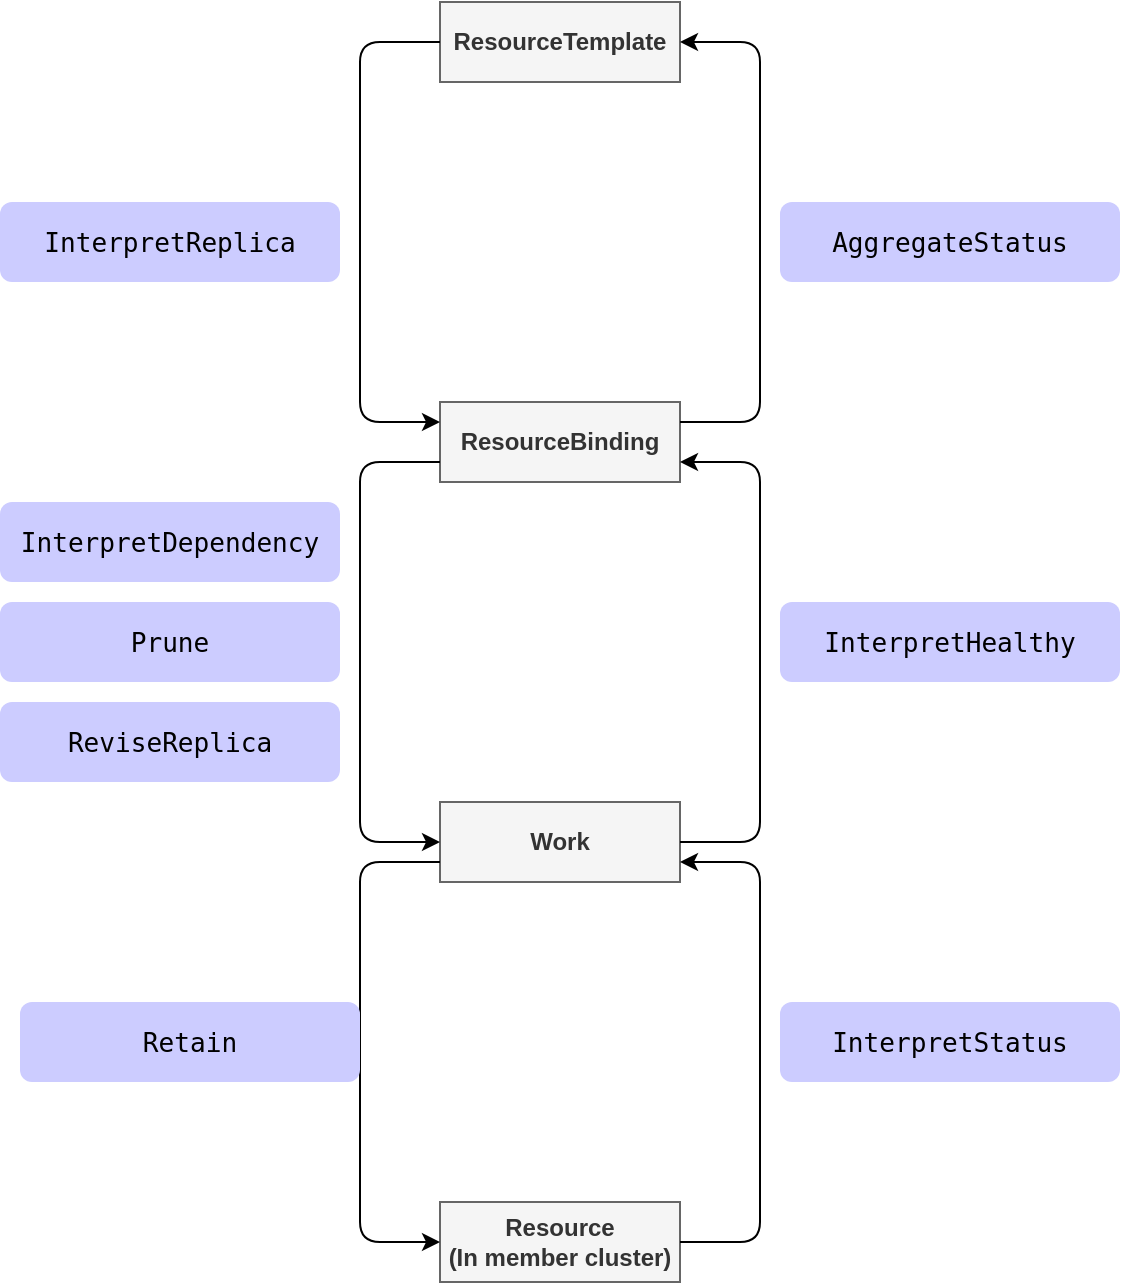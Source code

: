 <mxfile version="12.9.13" type="device"><diagram id="07fea595-8f29-1299-0266-81d95cde20df" name="Page-1"><mxGraphModel dx="1086" dy="785" grid="1" gridSize="10" guides="1" tooltips="1" connect="1" arrows="1" fold="1" page="1" pageScale="1" pageWidth="1169" pageHeight="827" background="#ffffff" math="0" shadow="0"><root><mxCell id="0"/><mxCell id="1" parent="0"/><mxCell id="YMt7zQc6A0jmg9IJF7vN-658" value="ResourceTemplate" style="text;html=1;strokeColor=#666666;fillColor=#f5f5f5;align=center;verticalAlign=middle;whiteSpace=wrap;rounded=0;fontStyle=1;fontColor=#333333;" parent="1" vertex="1"><mxGeometry x="440" y="80" width="120" height="40" as="geometry"/></mxCell><mxCell id="YMt7zQc6A0jmg9IJF7vN-659" value="ResourceBinding" style="text;html=1;strokeColor=#666666;fillColor=#f5f5f5;align=center;verticalAlign=middle;whiteSpace=wrap;rounded=0;fontStyle=1;fontColor=#333333;" parent="1" vertex="1"><mxGeometry x="440" y="280" width="120" height="40" as="geometry"/></mxCell><mxCell id="YMt7zQc6A0jmg9IJF7vN-660" value="Work" style="text;html=1;strokeColor=#666666;fillColor=#f5f5f5;align=center;verticalAlign=middle;whiteSpace=wrap;rounded=0;fontStyle=1;fontColor=#333333;" parent="1" vertex="1"><mxGeometry x="440" y="480" width="120" height="40" as="geometry"/></mxCell><mxCell id="YMt7zQc6A0jmg9IJF7vN-661" value="Resource&lt;br&gt;(In member cluster)" style="text;html=1;strokeColor=#666666;fillColor=#f5f5f5;align=center;verticalAlign=middle;whiteSpace=wrap;rounded=0;fontStyle=1;fontColor=#333333;" parent="1" vertex="1"><mxGeometry x="440" y="680" width="120" height="40" as="geometry"/></mxCell><mxCell id="YMt7zQc6A0jmg9IJF7vN-668" value="" style="edgeStyle=segmentEdgeStyle;endArrow=classic;html=1;exitX=0;exitY=0.5;exitDx=0;exitDy=0;entryX=0;entryY=0.25;entryDx=0;entryDy=0;" parent="1" source="YMt7zQc6A0jmg9IJF7vN-658" target="YMt7zQc6A0jmg9IJF7vN-659" edge="1"><mxGeometry width="50" height="50" relative="1" as="geometry"><mxPoint x="680" y="440" as="sourcePoint"/><mxPoint x="730" y="390" as="targetPoint"/><Array as="points"><mxPoint x="400" y="100"/><mxPoint x="400" y="290"/></Array></mxGeometry></mxCell><mxCell id="YMt7zQc6A0jmg9IJF7vN-678" value="" style="edgeStyle=segmentEdgeStyle;endArrow=classic;html=1;exitX=0;exitY=0.5;exitDx=0;exitDy=0;entryX=0;entryY=0.25;entryDx=0;entryDy=0;" parent="1" edge="1"><mxGeometry width="50" height="50" relative="1" as="geometry"><mxPoint x="440" y="310" as="sourcePoint"/><mxPoint x="440" y="500" as="targetPoint"/><Array as="points"><mxPoint x="400" y="310"/><mxPoint x="400" y="500"/></Array></mxGeometry></mxCell><mxCell id="YMt7zQc6A0jmg9IJF7vN-681" value="" style="edgeStyle=segmentEdgeStyle;endArrow=classic;html=1;exitX=0;exitY=0.5;exitDx=0;exitDy=0;entryX=0;entryY=0.25;entryDx=0;entryDy=0;" parent="1" edge="1"><mxGeometry width="50" height="50" relative="1" as="geometry"><mxPoint x="440" y="510" as="sourcePoint"/><mxPoint x="440" y="700" as="targetPoint"/><Array as="points"><mxPoint x="400" y="510"/><mxPoint x="400" y="700"/></Array></mxGeometry></mxCell><mxCell id="YMt7zQc6A0jmg9IJF7vN-683" value="" style="edgeStyle=segmentEdgeStyle;endArrow=classic;html=1;fontColor=#000000;entryX=1;entryY=0.75;entryDx=0;entryDy=0;exitX=1;exitY=0.5;exitDx=0;exitDy=0;" parent="1" source="YMt7zQc6A0jmg9IJF7vN-661" target="YMt7zQc6A0jmg9IJF7vN-660" edge="1"><mxGeometry width="50" height="50" relative="1" as="geometry"><mxPoint x="680" y="440" as="sourcePoint"/><mxPoint x="730" y="390" as="targetPoint"/><Array as="points"><mxPoint x="600" y="700"/><mxPoint x="600" y="510"/></Array></mxGeometry></mxCell><mxCell id="YMt7zQc6A0jmg9IJF7vN-686" value="" style="edgeStyle=segmentEdgeStyle;endArrow=classic;html=1;fontColor=#000000;entryX=1;entryY=0.75;entryDx=0;entryDy=0;exitX=1;exitY=0.5;exitDx=0;exitDy=0;" parent="1" edge="1"><mxGeometry width="50" height="50" relative="1" as="geometry"><mxPoint x="560" y="500" as="sourcePoint"/><mxPoint x="560" y="310" as="targetPoint"/><Array as="points"><mxPoint x="600" y="500"/><mxPoint x="600" y="310"/></Array></mxGeometry></mxCell><mxCell id="YMt7zQc6A0jmg9IJF7vN-688" value="" style="edgeStyle=segmentEdgeStyle;endArrow=classic;html=1;fontColor=#000000;entryX=1;entryY=0.75;entryDx=0;entryDy=0;exitX=1;exitY=0.5;exitDx=0;exitDy=0;" parent="1" edge="1"><mxGeometry width="50" height="50" relative="1" as="geometry"><mxPoint x="560" y="290" as="sourcePoint"/><mxPoint x="560" y="100" as="targetPoint"/><Array as="points"><mxPoint x="600" y="290"/><mxPoint x="600" y="100"/></Array></mxGeometry></mxCell><mxCell id="YMt7zQc6A0jmg9IJF7vN-696" value="&lt;pre style=&quot;font-size: 9.8pt ; font-family: &amp;#34;consolas&amp;#34; , monospace&quot;&gt;&lt;pre style=&quot;font-family: &amp;#34;consolas&amp;#34; , monospace ; font-size: 9.8pt&quot;&gt;&lt;span&gt;InterpretHealthy&lt;/span&gt;&lt;/pre&gt;&lt;/pre&gt;" style="rounded=1;html=1;shadow=0;glass=0;comic=0;labelBackgroundColor=none;fillColor=#CCCCFF;gradientColor=none;fontColor=#000000;align=center;whiteSpace=wrap;strokeColor=none;" parent="1" vertex="1"><mxGeometry x="610" y="380" width="170" height="40" as="geometry"/></mxCell><mxCell id="YMt7zQc6A0jmg9IJF7vN-698" value="&lt;pre style=&quot;font-size: 9.8pt ; font-family: &amp;#34;consolas&amp;#34; , monospace&quot;&gt;&lt;pre style=&quot;text-align: left ; font-size: 9.8pt ; font-family: &amp;#34;consolas&amp;#34; , monospace&quot;&gt;&lt;pre style=&quot;font-family: &amp;#34;consolas&amp;#34; , monospace ; font-size: 9.8pt&quot;&gt;&lt;span&gt;AggregateStatus&lt;/span&gt;&lt;/pre&gt;&lt;/pre&gt;&lt;/pre&gt;" style="rounded=1;html=1;shadow=0;glass=0;comic=0;labelBackgroundColor=none;fillColor=#CCCCFF;gradientColor=none;fontColor=#000000;align=center;whiteSpace=wrap;strokeColor=none;" parent="1" vertex="1"><mxGeometry x="610" y="180" width="170" height="40" as="geometry"/></mxCell><mxCell id="YMt7zQc6A0jmg9IJF7vN-699" value="&lt;pre style=&quot;font-size: 9.8pt ; font-family: &amp;#34;consolas&amp;#34; , monospace&quot;&gt;&lt;pre style=&quot;font-size: 9.8pt ; text-align: left ; font-family: &amp;#34;consolas&amp;#34; , monospace&quot;&gt;&lt;pre style=&quot;font-family: &amp;#34;consolas&amp;#34; , monospace ; font-size: 9.8pt&quot;&gt;&lt;span&gt;InterpretStatus&lt;/span&gt;&lt;/pre&gt;&lt;/pre&gt;&lt;/pre&gt;" style="rounded=1;html=1;shadow=0;glass=0;comic=0;labelBackgroundColor=none;fillColor=#CCCCFF;gradientColor=none;fontColor=#000000;align=center;whiteSpace=wrap;strokeColor=none;" parent="1" vertex="1"><mxGeometry x="610" y="580" width="170" height="40" as="geometry"/></mxCell><mxCell id="YMt7zQc6A0jmg9IJF7vN-701" value="&lt;pre style=&quot;font-size: 9.8pt ; font-family: &amp;#34;consolas&amp;#34; , monospace&quot;&gt;&lt;pre style=&quot;font-size: 9.8pt ; text-align: left ; font-family: &amp;#34;consolas&amp;#34; , monospace&quot;&gt;&lt;pre style=&quot;font-size: 9.8pt ; text-align: right ; font-family: &amp;#34;consolas&amp;#34; , monospace&quot;&gt;&lt;pre style=&quot;font-family: &amp;#34;consolas&amp;#34; , monospace ; font-size: 9.8pt&quot;&gt;&lt;span&gt;Retain&lt;/span&gt;&lt;/pre&gt;&lt;/pre&gt;&lt;/pre&gt;&lt;/pre&gt;" style="rounded=1;html=1;shadow=0;glass=0;comic=0;labelBackgroundColor=none;fillColor=#CCCCFF;gradientColor=none;fontColor=#000000;align=center;whiteSpace=wrap;strokeColor=none;" parent="1" vertex="1"><mxGeometry x="230" y="580" width="170" height="40" as="geometry"/></mxCell><mxCell id="YMt7zQc6A0jmg9IJF7vN-702" value="&lt;pre style=&quot;font-size: 9.8pt ; font-family: &amp;#34;consolas&amp;#34; , monospace&quot;&gt;&lt;pre style=&quot;font-size: 9.8pt ; text-align: left ; font-family: &amp;#34;consolas&amp;#34; , monospace&quot;&gt;&lt;pre style=&quot;font-size: 9.8pt ; text-align: right ; font-family: &amp;#34;consolas&amp;#34; , monospace&quot;&gt;&lt;pre style=&quot;font-size: 9.8pt ; font-family: &amp;#34;consolas&amp;#34; , monospace&quot;&gt;&lt;pre style=&quot;font-family: &amp;#34;consolas&amp;#34; , monospace ; font-size: 9.8pt&quot;&gt;&lt;span&gt;InterpretDependency&lt;/span&gt;&lt;/pre&gt;&lt;/pre&gt;&lt;/pre&gt;&lt;/pre&gt;&lt;/pre&gt;" style="rounded=1;html=1;shadow=0;glass=0;comic=0;labelBackgroundColor=none;fillColor=#CCCCFF;gradientColor=none;fontColor=#000000;align=center;whiteSpace=wrap;strokeColor=none;" parent="1" vertex="1"><mxGeometry x="220" y="330" width="170" height="40" as="geometry"/></mxCell><mxCell id="YMt7zQc6A0jmg9IJF7vN-703" value="&lt;pre style=&quot;font-size: 9.8pt ; font-family: &amp;#34;consolas&amp;#34; , monospace&quot;&gt;&lt;pre style=&quot;font-size: 9.8pt ; text-align: left ; font-family: &amp;#34;consolas&amp;#34; , monospace&quot;&gt;&lt;pre style=&quot;font-size: 9.8pt ; text-align: right ; font-family: &amp;#34;consolas&amp;#34; , monospace&quot;&gt;&lt;pre style=&quot;font-size: 9.8pt ; font-family: &amp;#34;consolas&amp;#34; , monospace&quot;&gt;&lt;pre style=&quot;font-family: &amp;#34;consolas&amp;#34; , monospace ; font-size: 9.8pt&quot;&gt;&lt;pre style=&quot;font-family: &amp;#34;consolas&amp;#34; , monospace ; font-size: 9.8pt&quot;&gt;&lt;span&gt;Prune&lt;/span&gt;&lt;/pre&gt;&lt;/pre&gt;&lt;/pre&gt;&lt;/pre&gt;&lt;/pre&gt;&lt;/pre&gt;" style="rounded=1;html=1;shadow=0;glass=0;comic=0;labelBackgroundColor=none;fillColor=#CCCCFF;gradientColor=none;fontColor=#000000;align=center;whiteSpace=wrap;strokeColor=none;" parent="1" vertex="1"><mxGeometry x="220" y="380" width="170" height="40" as="geometry"/></mxCell><mxCell id="YMt7zQc6A0jmg9IJF7vN-704" value="&lt;pre style=&quot;font-size: 9.8pt ; font-family: &amp;#34;consolas&amp;#34; , monospace&quot;&gt;&lt;pre style=&quot;font-size: 9.8pt ; text-align: left ; font-family: &amp;#34;consolas&amp;#34; , monospace&quot;&gt;&lt;pre style=&quot;font-size: 9.8pt ; text-align: right ; font-family: &amp;#34;consolas&amp;#34; , monospace&quot;&gt;&lt;pre style=&quot;font-size: 9.8pt ; font-family: &amp;#34;consolas&amp;#34; , monospace&quot;&gt;&lt;pre style=&quot;font-family: &amp;#34;consolas&amp;#34; , monospace ; font-size: 9.8pt&quot;&gt;&lt;pre style=&quot;font-family: &amp;#34;consolas&amp;#34; , monospace ; font-size: 9.8pt&quot;&gt;&lt;span&gt;InterpretReplica&lt;/span&gt;&lt;/pre&gt;&lt;/pre&gt;&lt;/pre&gt;&lt;/pre&gt;&lt;/pre&gt;&lt;/pre&gt;" style="rounded=1;html=1;shadow=0;glass=0;comic=0;labelBackgroundColor=none;fillColor=#CCCCFF;gradientColor=none;fontColor=#000000;align=center;whiteSpace=wrap;strokeColor=none;" parent="1" vertex="1"><mxGeometry x="220" y="180" width="170" height="40" as="geometry"/></mxCell><mxCell id="i3VB1w0wxnRj8EI2veNx-1" value="&lt;pre style=&quot;font-size: 9.8pt ; font-family: &amp;#34;consolas&amp;#34; , monospace&quot;&gt;&lt;pre style=&quot;font-size: 9.8pt ; text-align: left ; font-family: &amp;#34;consolas&amp;#34; , monospace&quot;&gt;&lt;pre style=&quot;font-size: 9.8pt ; text-align: right ; font-family: &amp;#34;consolas&amp;#34; , monospace&quot;&gt;&lt;pre style=&quot;font-size: 9.8pt ; font-family: &amp;#34;consolas&amp;#34; , monospace&quot;&gt;&lt;pre style=&quot;font-family: &amp;#34;consolas&amp;#34; , monospace ; font-size: 9.8pt&quot;&gt;&lt;pre style=&quot;font-family: &amp;#34;consolas&amp;#34; , monospace ; font-size: 9.8pt&quot;&gt;&lt;span&gt;ReviseReplica&lt;/span&gt;&lt;/pre&gt;&lt;/pre&gt;&lt;/pre&gt;&lt;/pre&gt;&lt;/pre&gt;&lt;/pre&gt;" style="rounded=1;html=1;shadow=0;glass=0;comic=0;labelBackgroundColor=none;fillColor=#CCCCFF;gradientColor=none;fontColor=#000000;align=center;whiteSpace=wrap;strokeColor=none;" parent="1" vertex="1"><mxGeometry x="220" y="430" width="170" height="40" as="geometry"/></mxCell></root></mxGraphModel></diagram></mxfile>
